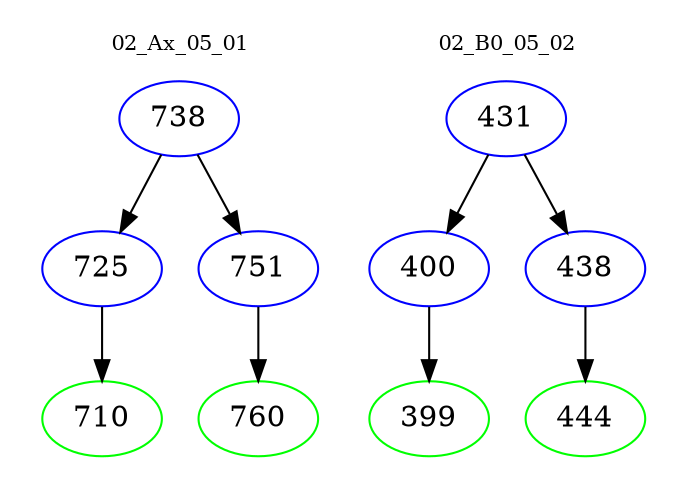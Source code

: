 digraph{
subgraph cluster_0 {
color = white
label = "02_Ax_05_01";
fontsize=10;
T0_738 [label="738", color="blue"]
T0_738 -> T0_725 [color="black"]
T0_725 [label="725", color="blue"]
T0_725 -> T0_710 [color="black"]
T0_710 [label="710", color="green"]
T0_738 -> T0_751 [color="black"]
T0_751 [label="751", color="blue"]
T0_751 -> T0_760 [color="black"]
T0_760 [label="760", color="green"]
}
subgraph cluster_1 {
color = white
label = "02_B0_05_02";
fontsize=10;
T1_431 [label="431", color="blue"]
T1_431 -> T1_400 [color="black"]
T1_400 [label="400", color="blue"]
T1_400 -> T1_399 [color="black"]
T1_399 [label="399", color="green"]
T1_431 -> T1_438 [color="black"]
T1_438 [label="438", color="blue"]
T1_438 -> T1_444 [color="black"]
T1_444 [label="444", color="green"]
}
}
